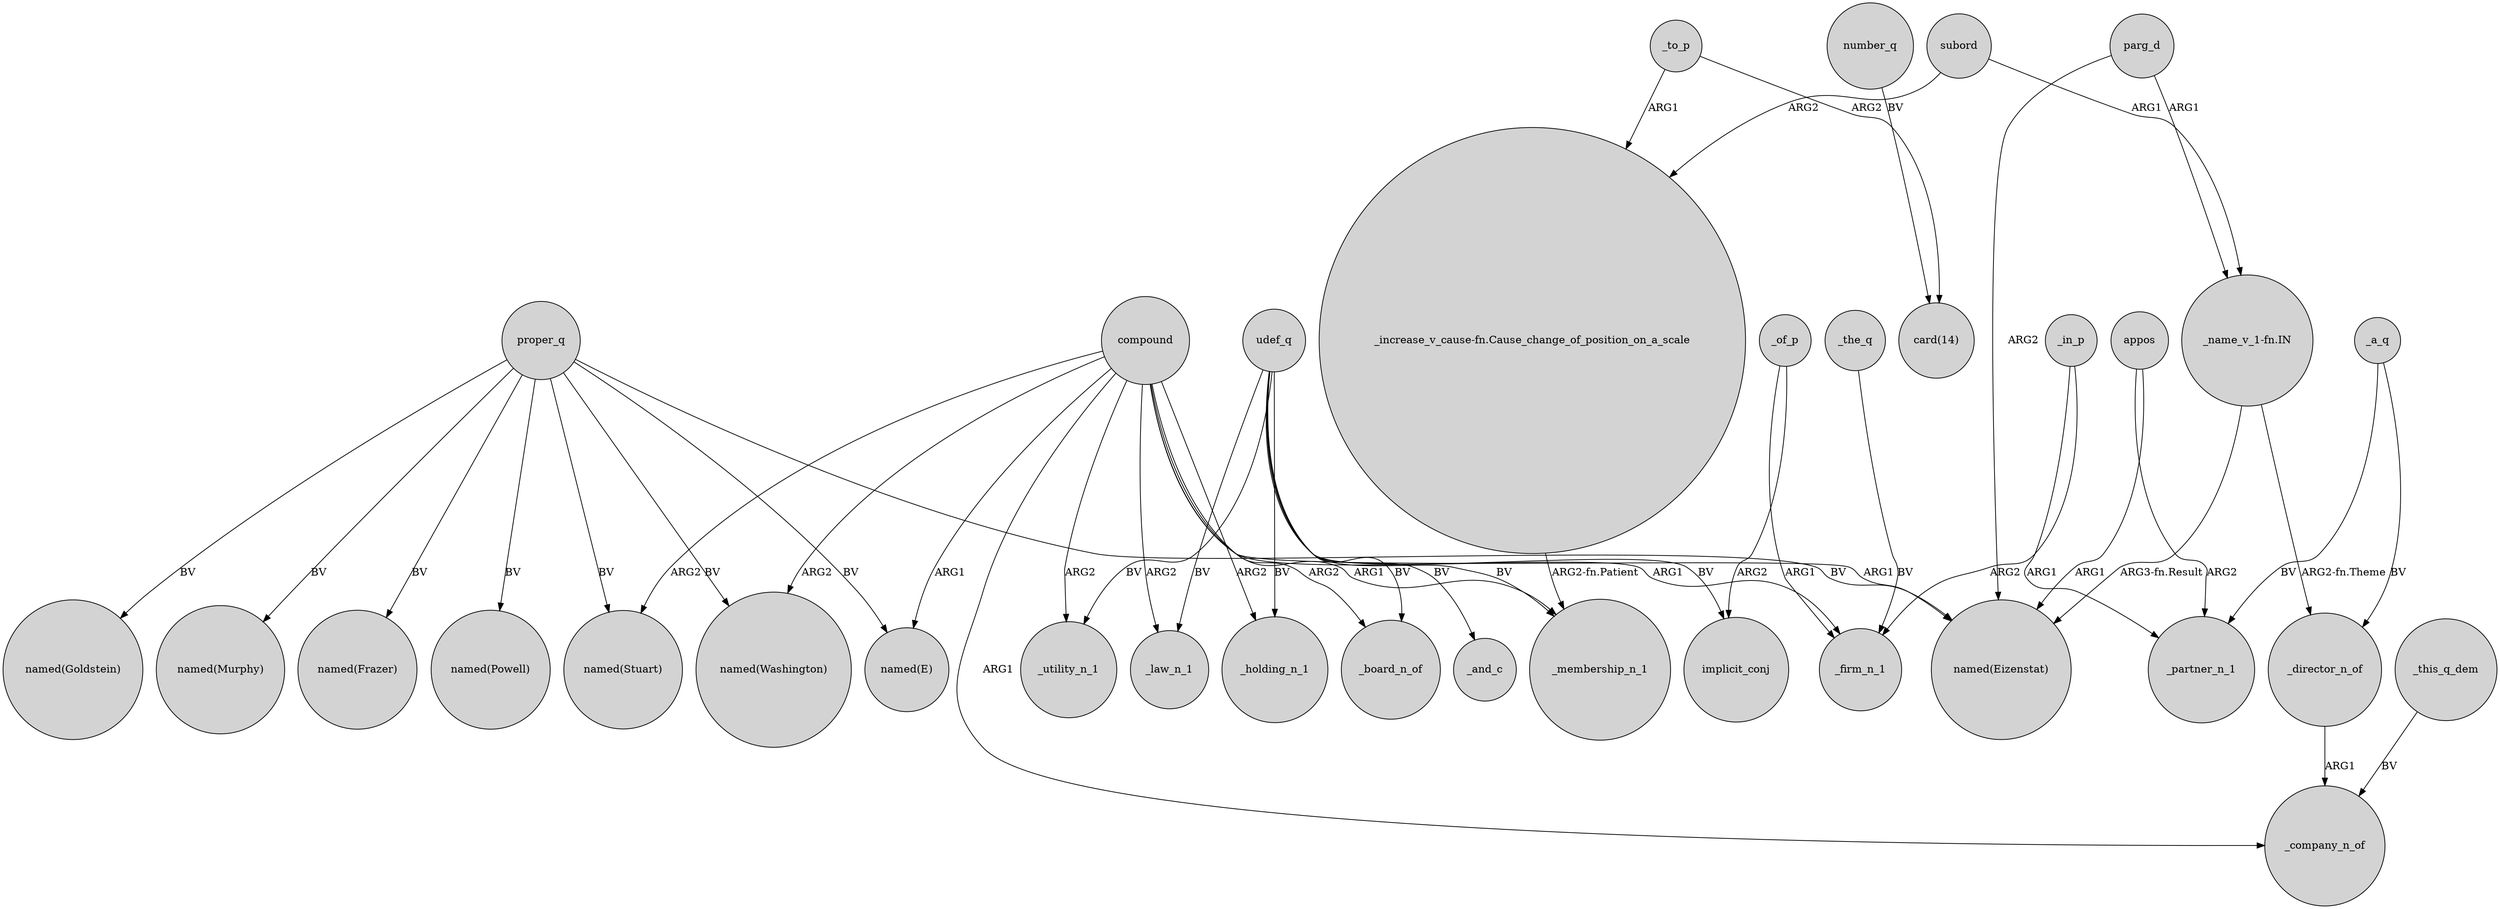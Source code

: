 digraph {
	node [shape=circle style=filled]
	proper_q -> "named(Eizenstat)" [label=BV]
	udef_q -> _membership_n_1 [label=BV]
	compound -> "named(Eizenstat)" [label=ARG1]
	"_name_v_1-fn.IN" -> _director_n_of [label="ARG2-fn.Theme"]
	proper_q -> "named(Frazer)" [label=BV]
	_of_p -> _firm_n_1 [label=ARG1]
	appos -> _partner_n_1 [label=ARG2]
	_a_q -> _partner_n_1 [label=BV]
	_this_q_dem -> _company_n_of [label=BV]
	udef_q -> _board_n_of [label=BV]
	udef_q -> _utility_n_1 [label=BV]
	parg_d -> "_name_v_1-fn.IN" [label=ARG1]
	udef_q -> _law_n_1 [label=BV]
	compound -> _holding_n_1 [label=ARG2]
	subord -> "_increase_v_cause-fn.Cause_change_of_position_on_a_scale" [label=ARG2]
	proper_q -> "named(E)" [label=BV]
	"_name_v_1-fn.IN" -> "named(Eizenstat)" [label="ARG3-fn.Result"]
	_to_p -> "_increase_v_cause-fn.Cause_change_of_position_on_a_scale" [label=ARG1]
	udef_q -> implicit_conj [label=BV]
	compound -> "named(Stuart)" [label=ARG2]
	proper_q -> "named(Powell)" [label=BV]
	_to_p -> "card(14)" [label=ARG2]
	proper_q -> "named(Washington)" [label=BV]
	_director_n_of -> _company_n_of [label=ARG1]
	_in_p -> _partner_n_1 [label=ARG1]
	parg_d -> "named(Eizenstat)" [label=ARG2]
	compound -> _company_n_of [label=ARG1]
	appos -> "named(Eizenstat)" [label=ARG1]
	_a_q -> _director_n_of [label=BV]
	compound -> _firm_n_1 [label=ARG1]
	number_q -> "card(14)" [label=BV]
	compound -> _board_n_of [label=ARG2]
	_in_p -> _firm_n_1 [label=ARG2]
	_the_q -> _firm_n_1 [label=BV]
	compound -> _membership_n_1 [label=ARG1]
	subord -> "_name_v_1-fn.IN" [label=ARG1]
	_of_p -> implicit_conj [label=ARG2]
	compound -> _utility_n_1 [label=ARG2]
	"_increase_v_cause-fn.Cause_change_of_position_on_a_scale" -> _membership_n_1 [label="ARG2-fn.Patient"]
	compound -> "named(Washington)" [label=ARG2]
	proper_q -> "named(Goldstein)" [label=BV]
	proper_q -> "named(Murphy)" [label=BV]
	udef_q -> _holding_n_1 [label=BV]
	compound -> "named(E)" [label=ARG1]
	udef_q -> _and_c [label=BV]
	proper_q -> "named(Stuart)" [label=BV]
	compound -> _law_n_1 [label=ARG2]
}
